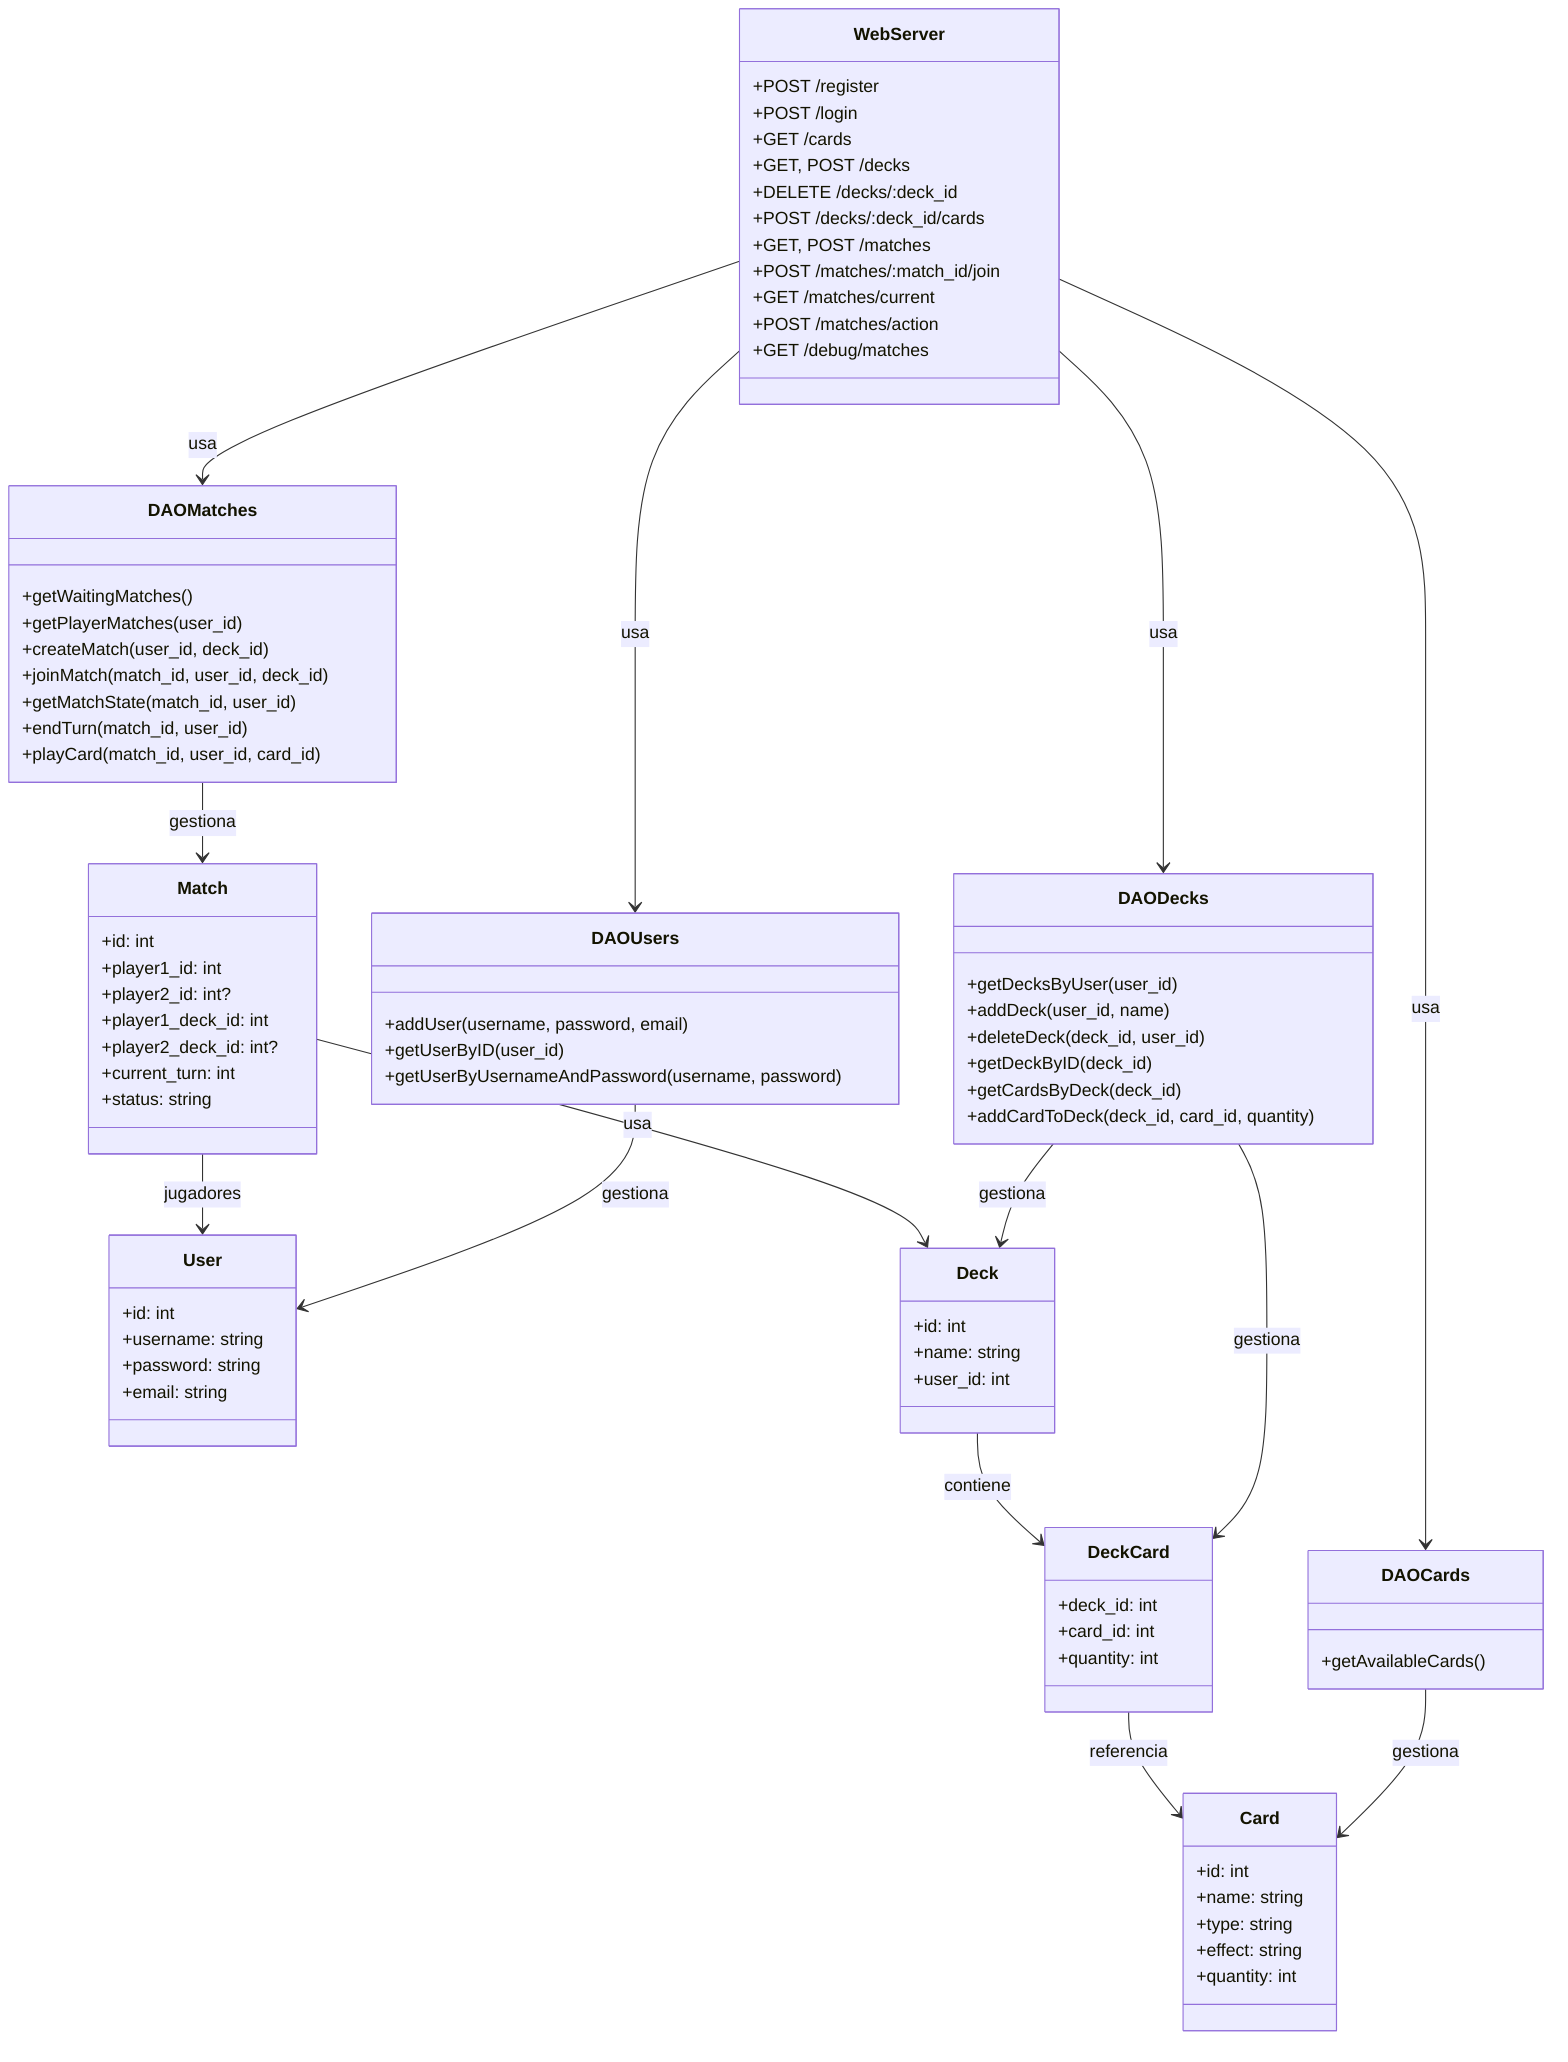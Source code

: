 classDiagram

%% --- Clases del servidor ---
class WebServer {
  +POST /register
  +POST /login
  +GET /cards
  +GET, POST /decks
  +DELETE /decks/:deck_id
  +POST /decks/:deck_id/cards
  +GET, POST /matches
  +POST /matches/:match_id/join
  +GET /matches/current
  +POST /matches/action
  +GET /debug/matches
}

%% --- DAO: Acceso a datos ---
class DAOUsers {
  +addUser(username, password, email)
  +getUserByID(user_id)
  +getUserByUsernameAndPassword(username, password)
}

class DAOCards {
  +getAvailableCards()
}

class DAODecks {
  +getDecksByUser(user_id)
  +addDeck(user_id, name)
  +deleteDeck(deck_id, user_id)
  +getDeckByID(deck_id)
  +getCardsByDeck(deck_id)
  +addCardToDeck(deck_id, card_id, quantity)
}

class DAOMatches {
  +getWaitingMatches()
  +getPlayerMatches(user_id)
  +createMatch(user_id, deck_id)
  +joinMatch(match_id, user_id, deck_id)
  +getMatchState(match_id, user_id)
  +endTurn(match_id, user_id)
  +playCard(match_id, user_id, card_id)
}

%% --- Entidades (datos) ---
class User {
  +id: int
  +username: string
  +password: string
  +email: string
}

class Card {
  +id: int
  +name: string
  +type: string
  +effect: string
  +quantity: int
}

class Deck {
  +id: int
  +name: string
  +user_id: int
}

class Match {
  +id: int
  +player1_id: int
  +player2_id: int?
  +player1_deck_id: int
  +player2_deck_id: int?
  +current_turn: int
  +status: string
}

class DeckCard {
  +deck_id: int
  +card_id: int
  +quantity: int
}

%% --- Relaciones ---
WebServer --> DAOUsers : usa
WebServer --> DAOCards : usa
WebServer --> DAODecks : usa
WebServer --> DAOMatches : usa

DAOUsers --> User : gestiona
DAOCards --> Card : gestiona
DAODecks --> Deck : gestiona
DAODecks --> DeckCard : gestiona
DAOMatches --> Match : gestiona

Deck --> DeckCard : contiene
DeckCard --> Card : referencia
Match --> Deck : usa
Match --> User : jugadores